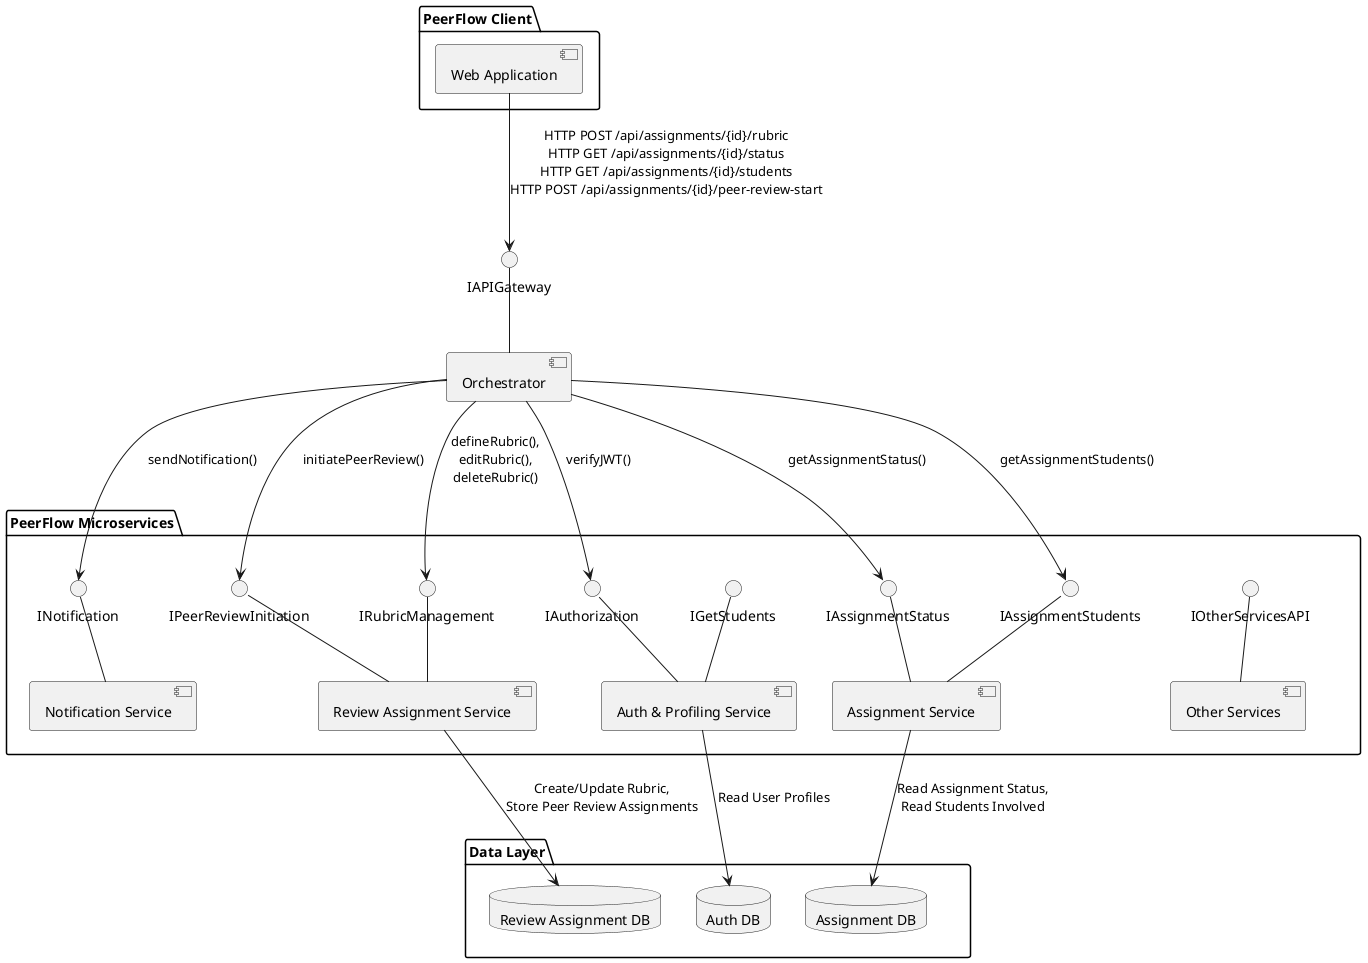 @startuml

package "PeerFlow Client" {
  component "Web Application" as WebApp
}

component "Orchestrator" as Orch
interface "IAPIGateway" as IAPIG
' Orchestrator provides API Gateway interface
Orch -up- IAPIG

package "PeerFlow Microservices" {
  component "Auth & Profiling Service" as Auth
  interface "IAuthorization" as IAuthz
  ' Needed if manual pairing requires student list
  interface "IGetStudents" as IGetStudents 
  ' Auth Service provides authorization interface
  Auth -up- IAuthz
  Auth -up- IGetStudents


  component "Assignment Service" as Assign
  ' To check submission deadline status
  interface "IAssignmentStatus" as IAssignStatus
  ' To get list of students involved in assignment
  interface "IAssignmentStudents" as IAssignStudents
  ' Assignment Service provides its interfaces
  Assign -up- IAssignStatus
  Assign -up- IAssignStudents


  component "Review Assignment Service" as RevAssign
  interface "IRubricManagement" as IRubricManage
  interface "IPeerReviewInitiation" as IPeerReviewInitiate
  ' Review Assignment Service provides its interfaces
  RevAssign -up- IRubricManage
  RevAssign -up- IPeerReviewInitiate


  component "Notification Service" as Notif
  interface "INotification" as INotif
  ' Notification Service provides its interface
  Notif -up- INotif


  component "Other Services" as OtherServices
  interface "IOtherServicesAPI" as IOtherAPI
  OtherServices -up- IOtherAPI
}

package "Data Layer" {
  database "Review Assignment DB" as RevAssignDB
  database "Auth DB" as AuthDB
  database "Assignment DB" as AssignDB
}

' WebApp uses Orchestrator as API Gateway
WebApp -down-> IAPIG : HTTP POST /api/assignments/{id}/rubric\nHTTP GET /api/assignments/{id}/status\nHTTP GET /api/assignments/{id}/students\nHTTP POST /api/assignments/{id}/peer-review-start

' Orchestrator uses Auth Service for authorization
Orch -down-> IAuthz : verifyJWT()

' Orchestrator interacts with Assignment Service
Orch -down-> IAssignStatus : getAssignmentStatus()
Orch -down-> IAssignStudents : getAssignmentStudents()

' Orchestrator interacts with Review Assignment Service
Orch -down-> IRubricManage : defineRubric(),\neditRubric(),\ndeleteRubric()
Orch -down-> IPeerReviewInitiate : initiatePeerReview()

' Orchestrator interacts with Notification Service
Orch -down-> INotif : sendNotification()


' Interactions with DBs
RevAssign -down-> RevAssignDB : Create/Update Rubric,\nStore Peer Review Assignments
Auth -down-> AuthDB : Read User Profiles
Assign -down-> AssignDB : Read Assignment Status,\nRead Students Involved

"PeerFlow Microservices" -[hidden]down- "Data Layer"

@enduml